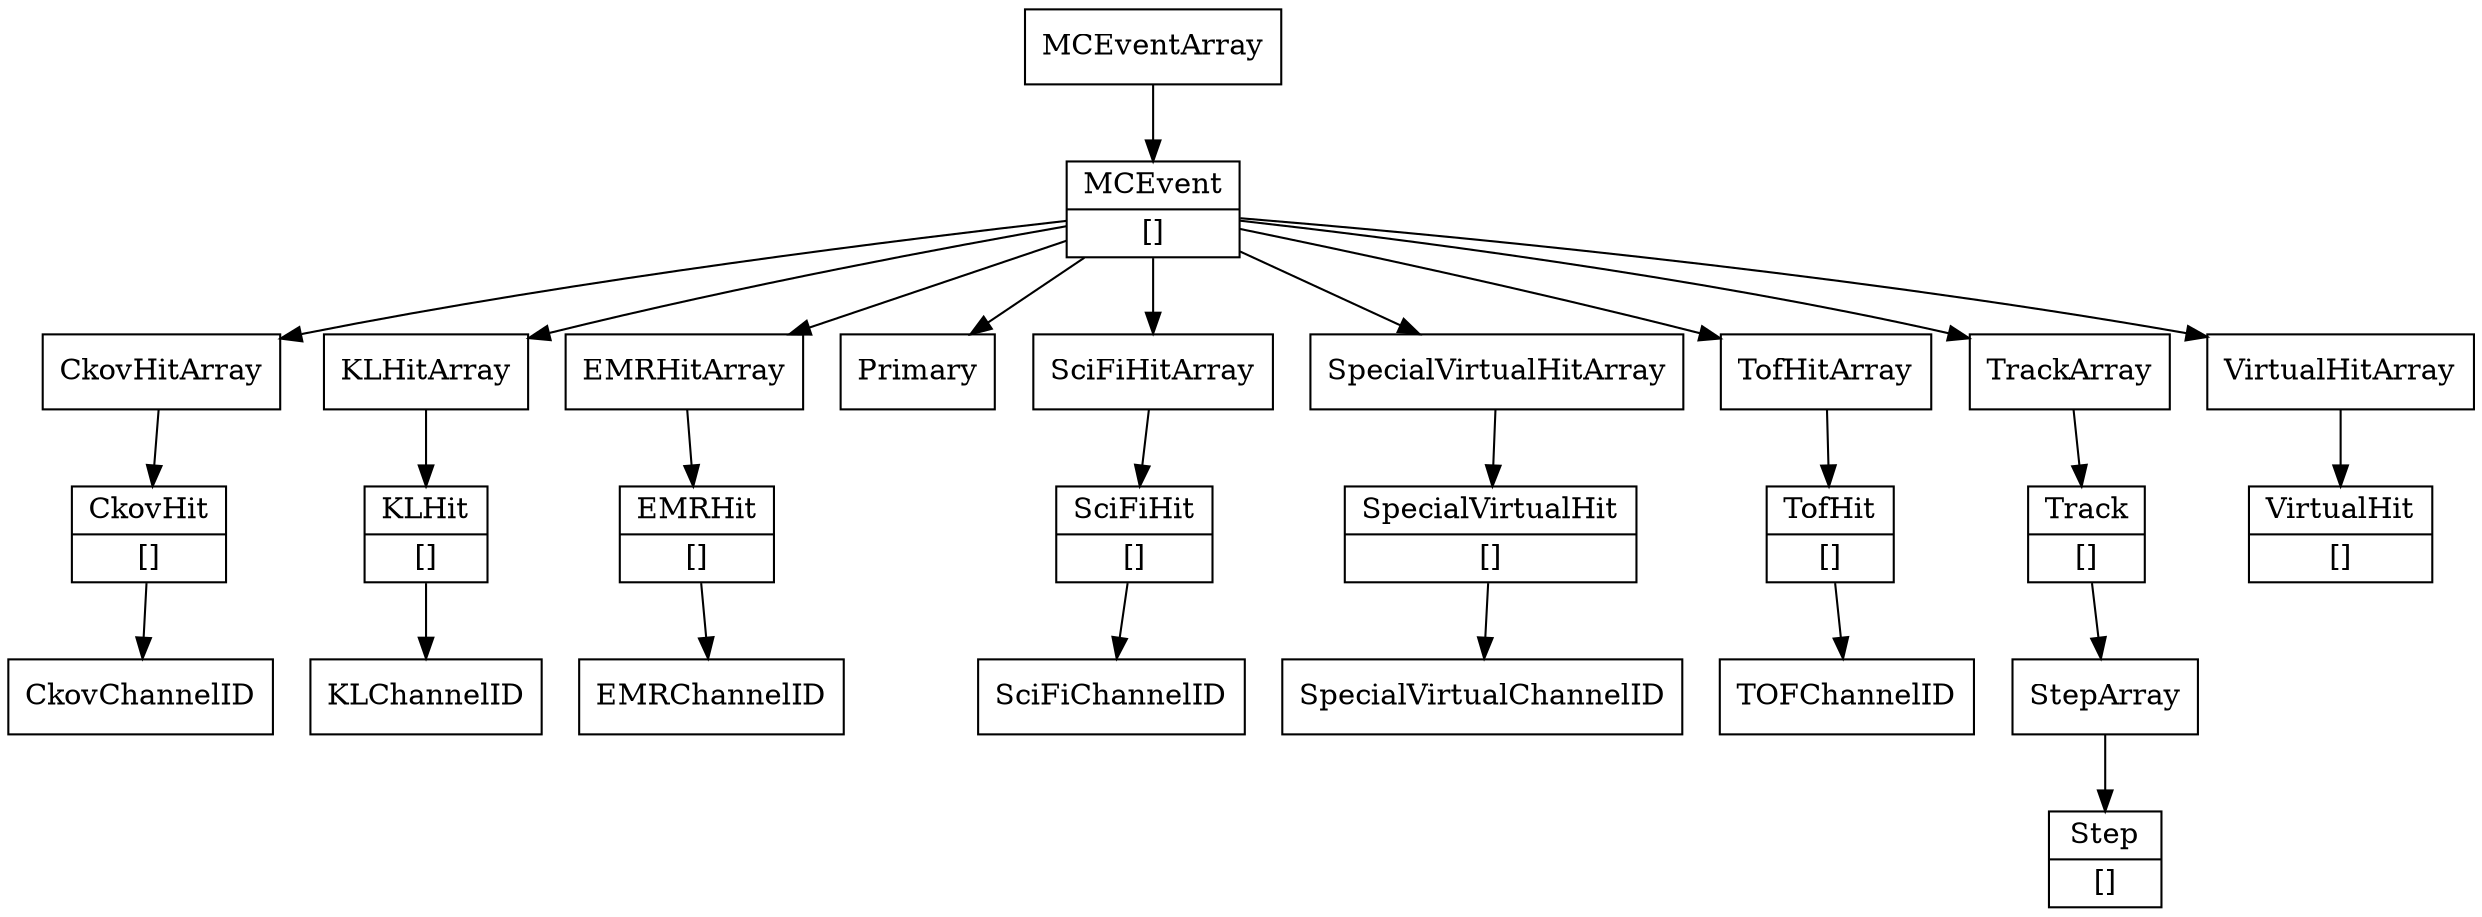 // generate using "dot mc_datastructure.dot -Tpdf -o mc_datastructure.pdf"

digraph G {
  node [shape=record];
  mc_events [shape=record, label="{MCEventArray}"]
    mc_events_array_item [shape=record, label="{MCEvent|[]}"]
      mc_events_array_item_ckov_hits [shape=record, label="{CkovHitArray}"]
        mc_events_array_item_ckov_hits_array_item [shape=record, label="{CkovHit|[]}"]
          mc_events_array_item_ckov_hits_array_item_channel_id [shape=record, label="{CkovChannelID}"]
      mc_events_array_item_kl_hits [shape=record, label="{KLHitArray}"]
        mc_events_array_item_kl_hits_array_item [shape=record, label="{KLHit|[]}"]
          mc_events_array_item_kl_hits_array_item_channel_id [shape=record, label="{KLChannelID}"]
      mc_events_array_item_emr_hits [shape=record, label="{EMRHitArray}"]
        mc_events_array_item_emr_hits_array_item [shape=record, label="{EMRHit|[]}"]
          mc_events_array_item_emr_hits_array_item_channel_id [shape=record, label="{EMRChannelID}"]
      mc_events_array_item_primary [shape=record, label="{Primary}"]
        // mc_events_array_item_primary_momentum [shape=record, label="{ThreeVector|momentum}"]
        // mc_events_array_item_primary_position [shape=record, label="{ThreeVector|position}"]
      mc_events_array_item_scifi_hits [shape=record, label="{SciFiHitArray}"]
        mc_events_array_item_scifi_hits_array_item [shape=record, label="{SciFiHit|[]}"]
          mc_events_array_item_scifi_hits_array_item_channel_id [shape=record, label="{SciFiChannelID}"]
        // mc_events_array_item_scifi_hits_array_item_momentum [shape=record, label="{ThreeVector|momentum}"]
        // mc_events_array_item_scifi_hits_array_item_position [shape=record, label="{ThreeVector|position}"]
      mc_events_array_item_special_virtual_hits [shape=record, label="{SpecialVirtualHitArray}"]
      mc_events_array_item_special_virtual_hits_array_item [shape=record, label="{SpecialVirtualHit|[]}"]
        mc_events_array_item_special_virtual_hits_array_item_channel_id [shape=record, label="{SpecialVirtualChannelID}"]
        // mc_events_array_item_special_virtual_hits_array_item_momentum [shape=record, label="{ThreeVector|momentum}"]
        // mc_events_array_item_special_virtual_hits_array_item_position [shape=record, label="{ThreeVector|position}"]
      mc_events_array_item_tracks_array_item_steps [shape=record, label="{StepArray}"]
        mc_events_array_item_tracks_array_item_steps_array_item [shape=record, label="{Step|[]}"]
          // mc_events_array_item_tracks_array_item_steps_array_item_momentum [shape=record, label="{ThreeVector|momentum}"]
          // mc_events_array_item_tracks_array_item_steps_array_item_position [shape=record, label="{ThreeVector|position}"]
      mc_events_array_item_tof_hits [shape=record, label="{TofHitArray}"]
      mc_events_array_item_tof_hits_array_item [shape=record, label="{TofHit|[]}"]
        mc_events_array_item_tof_hits_array_item_channel_id [shape=record, label="{TOFChannelID}"]
        // mc_events_array_item_tof_hits_array_item_momentum [shape=record, label="{ThreeVector|momentum}"]
        // mc_events_array_item_tof_hits_array_item_position [shape=record, label="{ThreeVector|position}"]
      mc_events_array_item_tracks [shape=record, label="{TrackArray}"]
      mc_events_array_item_tracks_array_item [shape=record, label="{Track|[]}"]
        // mc_events_array_item_tracks_array_item_initial_momentum [shape=record, label="{ThreeVector|initial_momentum}"]
        // mc_events_array_item_tracks_array_item_initial_position [shape=record, label="{ThreeVector|initial_position}"]
        // mc_events_array_item_tracks_array_item_final_momentum [shape=record, label="{ThreeVector|final_momentum}"]
        // mc_events_array_item_tracks_array_item_final_position [shape=record, label="{ThreeVector|final_position}"]
      mc_events_array_item_virtual_hits [shape=record, label="{VirtualHitArray}"]
        mc_events_array_item_virtual_hits_array_item [shape=record, label="{VirtualHit|[]}"]
          // mc_events_array_item_virtual_hits_array_item_momentum [shape=record, label="{ThreeVector|momentum}"]
          // mc_events_array_item_virtual_hits_array_item_position [shape=record, label="{ThreeVector|position}"]
          // mc_events_array_item_virtual_hits_array_item_b_field [shape=record, label="{ThreeVector|b_field}"]
          // mc_events_array_item_virtual_hits_array_item_e_field [shape=record, label="{ThreeVector|e_field}"]
    mc_events -> mc_events_array_item
    mc_events_array_item -> mc_events_array_item_primary
    mc_events_array_item -> mc_events_array_item_special_virtual_hits
    mc_events_array_item -> mc_events_array_item_ckov_hits
    mc_events_array_item -> mc_events_array_item_kl_hits
    mc_events_array_item -> mc_events_array_item_emr_hits
    mc_events_array_item -> mc_events_array_item_tof_hits
    mc_events_array_item -> mc_events_array_item_virtual_hits
    mc_events_array_item -> mc_events_array_item_scifi_hits
    mc_events_array_item -> mc_events_array_item_tracks
      // mc_events_array_item_primary -> mc_events_array_item_primary_momentum
      // mc_events_array_item_primary -> mc_events_array_item_primary_position
      mc_events_array_item_ckov_hits -> mc_events_array_item_ckov_hits_array_item
        mc_events_array_item_ckov_hits_array_item -> mc_events_array_item_ckov_hits_array_item_channel_id
      mc_events_array_item_kl_hits -> mc_events_array_item_kl_hits_array_item
        mc_events_array_item_kl_hits_array_item -> mc_events_array_item_kl_hits_array_item_channel_id
      mc_events_array_item_emr_hits -> mc_events_array_item_emr_hits_array_item
        mc_events_array_item_emr_hits_array_item -> mc_events_array_item_emr_hits_array_item_channel_id
      mc_events_array_item_scifi_hits -> mc_events_array_item_scifi_hits_array_item
        mc_events_array_item_scifi_hits_array_item -> mc_events_array_item_scifi_hits_array_item_channel_id
      // mc_events_array_item_scifi_hits_array_item -> mc_events_array_item_scifi_hits_array_item_momentum
      // mc_events_array_item_scifi_hits_array_item -> mc_events_array_item_scifi_hits_array_item_position
      mc_events_array_item_special_virtual_hits -> mc_events_array_item_special_virtual_hits_array_item
      mc_events_array_item_special_virtual_hits_array_item -> mc_events_array_item_special_virtual_hits_array_item_channel_id
      // mc_events_array_item_special_virtual_hits_array_item -> mc_events_array_item_special_virtual_hits_array_item_momentum
      // mc_events_array_item_special_virtual_hits_array_item -> mc_events_array_item_special_virtual_hits_array_item_position
      mc_events_array_item_tof_hits -> mc_events_array_item_tof_hits_array_item
      mc_events_array_item_tof_hits_array_item -> mc_events_array_item_tof_hits_array_item_channel_id
      // mc_events_array_item_tof_hits_array_item -> mc_events_array_item_tof_hits_array_item_momentum
      // mc_events_array_item_tof_hits_array_item -> mc_events_array_item_tof_hits_array_item_position
      mc_events_array_item_virtual_hits -> mc_events_array_item_virtual_hits_array_item
      // mc_events_array_item_virtual_hits_array_item -> mc_events_array_item_virtual_hits_array_item_momentum
      // mc_events_array_item_virtual_hits_array_item -> mc_events_array_item_virtual_hits_array_item_position
      // mc_events_array_item_virtual_hits_array_item -> mc_events_array_item_virtual_hits_array_item_e_field
      // mc_events_array_item_virtual_hits_array_item -> mc_events_array_item_virtual_hits_array_item_b_field
      mc_events_array_item_tracks -> mc_events_array_item_tracks_array_item
      // mc_events_array_item_tracks_array_item -> mc_events_array_item_tracks_array_item_initial_momentum
      // mc_events_array_item_tracks_array_item -> mc_events_array_item_tracks_array_item_initial_position
      // mc_events_array_item_tracks_array_item -> mc_events_array_item_tracks_array_item_final_momentum
      // mc_events_array_item_tracks_array_item -> mc_events_array_item_tracks_array_item_final_position
      mc_events_array_item_tracks_array_item -> mc_events_array_item_tracks_array_item_steps
        mc_events_array_item_tracks_array_item_steps -> mc_events_array_item_tracks_array_item_steps_array_item
        // mc_events_array_item_tracks_array_item_steps_array_item -> mc_events_array_item_tracks_array_item_steps_array_item_position
        // mc_events_array_item_tracks_array_item_steps_array_item -> mc_events_array_item_tracks_array_item_steps_array_item_momentum
}

